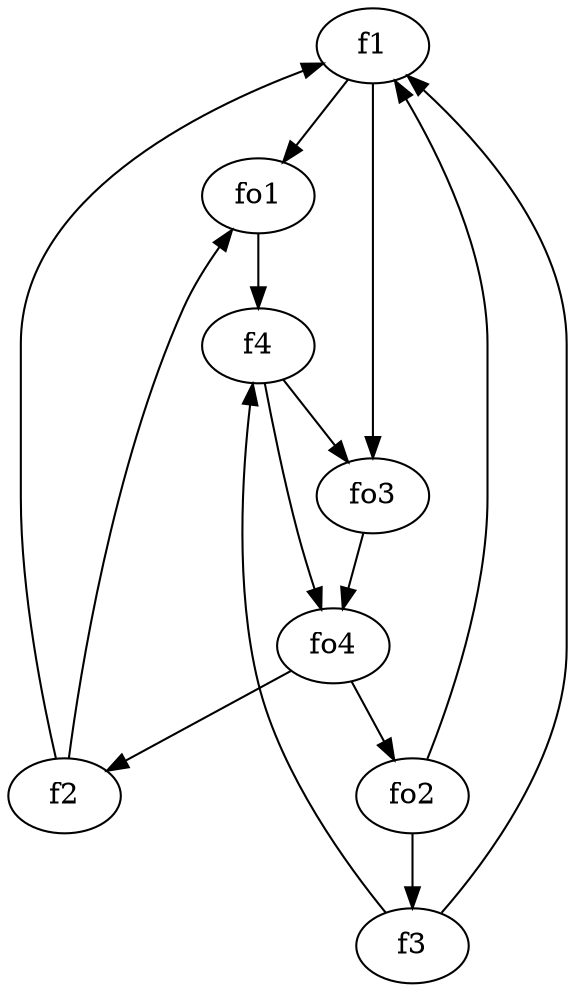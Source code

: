 strict digraph  {
f1;
f2;
f3;
f4;
fo1;
fo2;
fo3;
fo4;
f1 -> fo3  [weight=2];
f1 -> fo1  [weight=2];
f2 -> fo1  [weight=2];
f2 -> f1  [weight=2];
f3 -> f4  [weight=2];
f3 -> f1  [weight=2];
f4 -> fo3  [weight=2];
f4 -> fo4  [weight=2];
fo1 -> f4  [weight=2];
fo2 -> f3  [weight=2];
fo2 -> f1  [weight=2];
fo3 -> fo4  [weight=2];
fo4 -> fo2  [weight=2];
fo4 -> f2  [weight=2];
}
